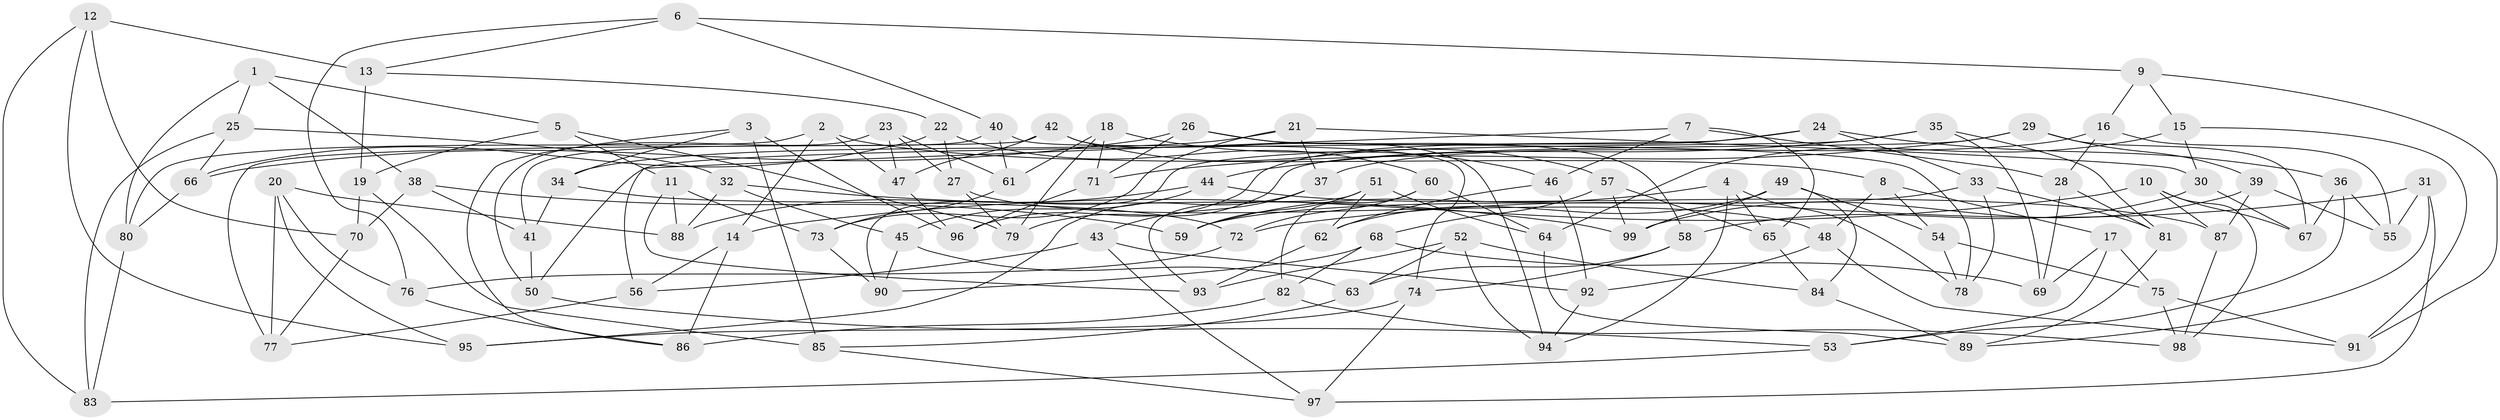 // coarse degree distribution, {6: 0.5901639344262295, 4: 0.3442622950819672, 5: 0.03278688524590164, 3: 0.03278688524590164}
// Generated by graph-tools (version 1.1) at 2025/42/03/06/25 10:42:25]
// undirected, 99 vertices, 198 edges
graph export_dot {
graph [start="1"]
  node [color=gray90,style=filled];
  1;
  2;
  3;
  4;
  5;
  6;
  7;
  8;
  9;
  10;
  11;
  12;
  13;
  14;
  15;
  16;
  17;
  18;
  19;
  20;
  21;
  22;
  23;
  24;
  25;
  26;
  27;
  28;
  29;
  30;
  31;
  32;
  33;
  34;
  35;
  36;
  37;
  38;
  39;
  40;
  41;
  42;
  43;
  44;
  45;
  46;
  47;
  48;
  49;
  50;
  51;
  52;
  53;
  54;
  55;
  56;
  57;
  58;
  59;
  60;
  61;
  62;
  63;
  64;
  65;
  66;
  67;
  68;
  69;
  70;
  71;
  72;
  73;
  74;
  75;
  76;
  77;
  78;
  79;
  80;
  81;
  82;
  83;
  84;
  85;
  86;
  87;
  88;
  89;
  90;
  91;
  92;
  93;
  94;
  95;
  96;
  97;
  98;
  99;
  1 -- 38;
  1 -- 5;
  1 -- 25;
  1 -- 80;
  2 -- 47;
  2 -- 8;
  2 -- 80;
  2 -- 14;
  3 -- 96;
  3 -- 85;
  3 -- 86;
  3 -- 34;
  4 -- 65;
  4 -- 94;
  4 -- 78;
  4 -- 59;
  5 -- 19;
  5 -- 79;
  5 -- 11;
  6 -- 76;
  6 -- 13;
  6 -- 9;
  6 -- 40;
  7 -- 46;
  7 -- 28;
  7 -- 56;
  7 -- 65;
  8 -- 54;
  8 -- 48;
  8 -- 17;
  9 -- 91;
  9 -- 16;
  9 -- 15;
  10 -- 98;
  10 -- 14;
  10 -- 87;
  10 -- 67;
  11 -- 88;
  11 -- 73;
  11 -- 93;
  12 -- 83;
  12 -- 70;
  12 -- 13;
  12 -- 95;
  13 -- 22;
  13 -- 19;
  14 -- 56;
  14 -- 86;
  15 -- 91;
  15 -- 64;
  15 -- 30;
  16 -- 55;
  16 -- 37;
  16 -- 28;
  17 -- 75;
  17 -- 69;
  17 -- 53;
  18 -- 79;
  18 -- 61;
  18 -- 46;
  18 -- 71;
  19 -- 85;
  19 -- 70;
  20 -- 76;
  20 -- 95;
  20 -- 77;
  20 -- 88;
  21 -- 34;
  21 -- 37;
  21 -- 30;
  21 -- 73;
  22 -- 27;
  22 -- 66;
  22 -- 60;
  23 -- 61;
  23 -- 47;
  23 -- 27;
  23 -- 50;
  24 -- 33;
  24 -- 96;
  24 -- 36;
  24 -- 50;
  25 -- 83;
  25 -- 32;
  25 -- 66;
  26 -- 66;
  26 -- 78;
  26 -- 71;
  26 -- 58;
  27 -- 48;
  27 -- 79;
  28 -- 69;
  28 -- 81;
  29 -- 67;
  29 -- 79;
  29 -- 39;
  29 -- 71;
  30 -- 67;
  30 -- 58;
  31 -- 55;
  31 -- 97;
  31 -- 89;
  31 -- 72;
  32 -- 45;
  32 -- 88;
  32 -- 99;
  33 -- 78;
  33 -- 81;
  33 -- 59;
  34 -- 72;
  34 -- 41;
  35 -- 44;
  35 -- 81;
  35 -- 90;
  35 -- 69;
  36 -- 55;
  36 -- 67;
  36 -- 53;
  37 -- 95;
  37 -- 43;
  38 -- 59;
  38 -- 41;
  38 -- 70;
  39 -- 99;
  39 -- 55;
  39 -- 87;
  40 -- 61;
  40 -- 74;
  40 -- 41;
  41 -- 50;
  42 -- 47;
  42 -- 94;
  42 -- 77;
  42 -- 57;
  43 -- 92;
  43 -- 97;
  43 -- 56;
  44 -- 45;
  44 -- 87;
  44 -- 88;
  45 -- 63;
  45 -- 90;
  46 -- 62;
  46 -- 92;
  47 -- 96;
  48 -- 91;
  48 -- 92;
  49 -- 54;
  49 -- 84;
  49 -- 62;
  49 -- 99;
  50 -- 53;
  51 -- 64;
  51 -- 62;
  51 -- 59;
  51 -- 93;
  52 -- 84;
  52 -- 93;
  52 -- 94;
  52 -- 63;
  53 -- 83;
  54 -- 75;
  54 -- 78;
  56 -- 77;
  57 -- 68;
  57 -- 99;
  57 -- 65;
  58 -- 74;
  58 -- 63;
  60 -- 72;
  60 -- 82;
  60 -- 64;
  61 -- 73;
  62 -- 93;
  63 -- 85;
  64 -- 89;
  65 -- 84;
  66 -- 80;
  68 -- 82;
  68 -- 90;
  68 -- 69;
  70 -- 77;
  71 -- 96;
  72 -- 76;
  73 -- 90;
  74 -- 97;
  74 -- 95;
  75 -- 91;
  75 -- 98;
  76 -- 86;
  80 -- 83;
  81 -- 89;
  82 -- 86;
  82 -- 98;
  84 -- 89;
  85 -- 97;
  87 -- 98;
  92 -- 94;
}
